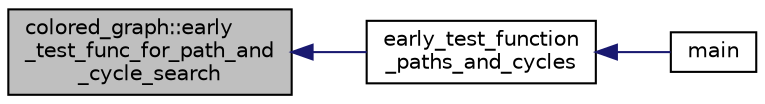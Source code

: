 digraph "colored_graph::early_test_func_for_path_and_cycle_search"
{
  edge [fontname="Helvetica",fontsize="10",labelfontname="Helvetica",labelfontsize="10"];
  node [fontname="Helvetica",fontsize="10",shape=record];
  rankdir="LR";
  Node294 [label="colored_graph::early\l_test_func_for_path_and\l_cycle_search",height=0.2,width=0.4,color="black", fillcolor="grey75", style="filled", fontcolor="black"];
  Node294 -> Node295 [dir="back",color="midnightblue",fontsize="10",style="solid",fontname="Helvetica"];
  Node295 [label="early_test_function\l_paths_and_cycles",height=0.2,width=0.4,color="black", fillcolor="white", style="filled",URL="$d9/dfa/all__cycles_8_c.html#a9dc326fc68b8e7b14d426fb8ac969a65"];
  Node295 -> Node296 [dir="back",color="midnightblue",fontsize="10",style="solid",fontname="Helvetica"];
  Node296 [label="main",height=0.2,width=0.4,color="black", fillcolor="white", style="filled",URL="$d9/dfa/all__cycles_8_c.html#a3c04138a5bfe5d72780bb7e82a18e627"];
}
